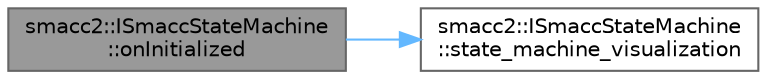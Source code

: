 digraph "smacc2::ISmaccStateMachine::onInitialized"
{
 // LATEX_PDF_SIZE
  bgcolor="transparent";
  edge [fontname=Helvetica,fontsize=10,labelfontname=Helvetica,labelfontsize=10];
  node [fontname=Helvetica,fontsize=10,shape=box,height=0.2,width=0.4];
  rankdir="LR";
  Node1 [label="smacc2::ISmaccStateMachine\l::onInitialized",height=0.2,width=0.4,color="gray40", fillcolor="grey60", style="filled", fontcolor="black",tooltip=" "];
  Node1 -> Node2 [color="steelblue1",style="solid"];
  Node2 [label="smacc2::ISmaccStateMachine\l::state_machine_visualization",height=0.2,width=0.4,color="grey40", fillcolor="white", style="filled",URL="$classsmacc2_1_1ISmaccStateMachine.html#ae26457963398831232033d3054bc94c7",tooltip=" "];
}
